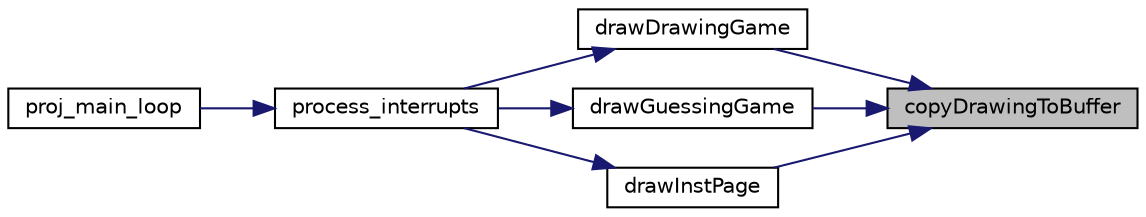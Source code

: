digraph "copyDrawingToBuffer"
{
 // LATEX_PDF_SIZE
  edge [fontname="Helvetica",fontsize="10",labelfontname="Helvetica",labelfontsize="10"];
  node [fontname="Helvetica",fontsize="10",shape=record];
  rankdir="RL";
  Node1 [label="copyDrawingToBuffer",height=0.2,width=0.4,color="black", fillcolor="grey75", style="filled", fontcolor="black",tooltip="This function copies anything not transparent of the draw buffer to the image buffer."];
  Node1 -> Node2 [dir="back",color="midnightblue",fontsize="10",style="solid"];
  Node2 [label="drawDrawingGame",height=0.2,width=0.4,color="black", fillcolor="white", style="filled",URL="$drawing_8c.html#ade6f4eb2ec2071b4ad3b0cd6ed67d8fa",tooltip="This function loads the differents components of a frame into the secondary buffer."];
  Node2 -> Node3 [dir="back",color="midnightblue",fontsize="10",style="solid"];
  Node3 [label="process_interrupts",height=0.2,width=0.4,color="black", fillcolor="white", style="filled",URL="$main_8c.html#a9c74859d9e32b26fca9274d294eff910",tooltip=" "];
  Node3 -> Node4 [dir="back",color="midnightblue",fontsize="10",style="solid"];
  Node4 [label="proj_main_loop",height=0.2,width=0.4,color="black", fillcolor="white", style="filled",URL="$main_8c.html#a2a16f651eccbd248e1ad3b3b924b143b",tooltip=" "];
  Node1 -> Node5 [dir="back",color="midnightblue",fontsize="10",style="solid"];
  Node5 [label="drawGuessingGame",height=0.2,width=0.4,color="black", fillcolor="white", style="filled",URL="$guessing_8c.html#a72a912df7f85b2c72f8e69c73c632f05",tooltip="This function loads the differents components of a frame into the secondary buffer."];
  Node5 -> Node3 [dir="back",color="midnightblue",fontsize="10",style="solid"];
  Node1 -> Node6 [dir="back",color="midnightblue",fontsize="10",style="solid"];
  Node6 [label="drawInstPage",height=0.2,width=0.4,color="black", fillcolor="white", style="filled",URL="$inst_8c.html#a262ec4378d3e250b5ee8cdae9b40ba28",tooltip="This funtions load the instruciton page (a xpm) to the tertiaty buffer (or \"static elements\" buffer)."];
  Node6 -> Node3 [dir="back",color="midnightblue",fontsize="10",style="solid"];
}
